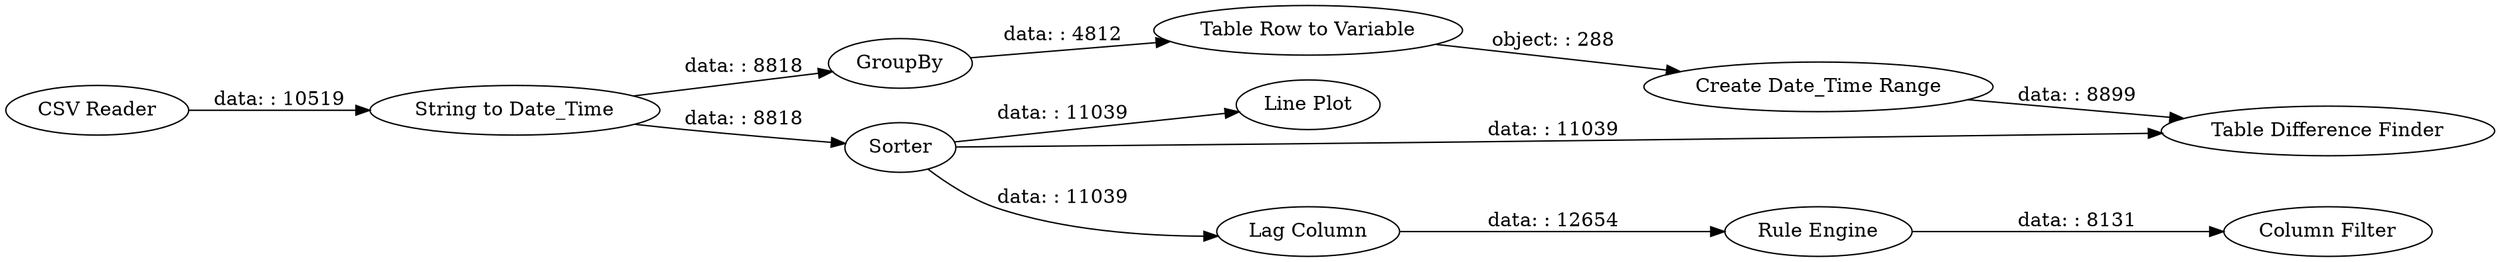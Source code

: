 digraph {
	"445990200968639997_8" [label="Line Plot"]
	"445990200968639997_7" [label="Table Difference Finder"]
	"445990200968639997_1" [label="CSV Reader"]
	"445990200968639997_4" [label="Table Row to Variable"]
	"445990200968639997_9" [label="Lag Column"]
	"445990200968639997_3" [label=GroupBy]
	"445990200968639997_2" [label="String to Date_Time"]
	"445990200968639997_6" [label=Sorter]
	"445990200968639997_11" [label="Column Filter"]
	"445990200968639997_10" [label="Rule Engine"]
	"445990200968639997_5" [label="Create Date_Time Range"]
	"445990200968639997_10" -> "445990200968639997_11" [label="data: : 8131"]
	"445990200968639997_2" -> "445990200968639997_6" [label="data: : 8818"]
	"445990200968639997_3" -> "445990200968639997_4" [label="data: : 4812"]
	"445990200968639997_9" -> "445990200968639997_10" [label="data: : 12654"]
	"445990200968639997_6" -> "445990200968639997_9" [label="data: : 11039"]
	"445990200968639997_6" -> "445990200968639997_8" [label="data: : 11039"]
	"445990200968639997_6" -> "445990200968639997_7" [label="data: : 11039"]
	"445990200968639997_1" -> "445990200968639997_2" [label="data: : 10519"]
	"445990200968639997_4" -> "445990200968639997_5" [label="object: : 288"]
	"445990200968639997_5" -> "445990200968639997_7" [label="data: : 8899"]
	"445990200968639997_2" -> "445990200968639997_3" [label="data: : 8818"]
	rankdir=LR
}
